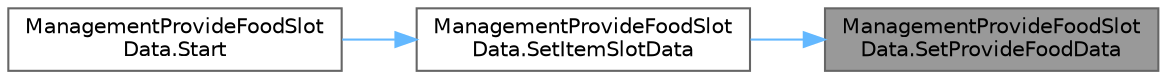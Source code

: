 digraph "ManagementProvideFoodSlotData.SetProvideFoodData"
{
 // LATEX_PDF_SIZE
  bgcolor="transparent";
  edge [fontname=Helvetica,fontsize=10,labelfontname=Helvetica,labelfontsize=10];
  node [fontname=Helvetica,fontsize=10,shape=box,height=0.2,width=0.4];
  rankdir="RL";
  Node1 [id="Node000001",label="ManagementProvideFoodSlot\lData.SetProvideFoodData",height=0.2,width=0.4,color="gray40", fillcolor="grey60", style="filled", fontcolor="black",tooltip=" "];
  Node1 -> Node2 [id="edge1_Node000001_Node000002",dir="back",color="steelblue1",style="solid",tooltip=" "];
  Node2 [id="Node000002",label="ManagementProvideFoodSlot\lData.SetItemSlotData",height=0.2,width=0.4,color="grey40", fillcolor="white", style="filled",URL="$class_management_provide_food_slot_data.html#a79f85fb9e730be8f9fad124e41bcaffd",tooltip=" "];
  Node2 -> Node3 [id="edge2_Node000002_Node000003",dir="back",color="steelblue1",style="solid",tooltip=" "];
  Node3 [id="Node000003",label="ManagementProvideFoodSlot\lData.Start",height=0.2,width=0.4,color="grey40", fillcolor="white", style="filled",URL="$class_management_provide_food_slot_data.html#acbec8444a7096cd51aabaca9377ae067",tooltip=" "];
}
